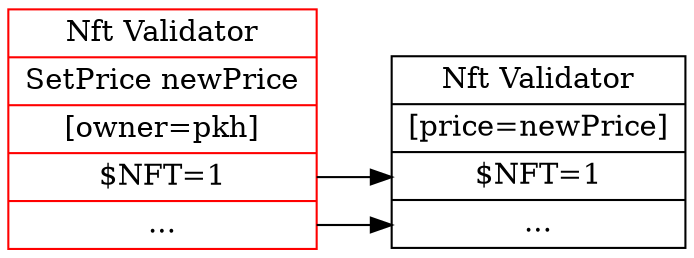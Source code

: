 digraph SetPrice {
  rankdir=LR;
  node [shape="record"];

  // inputs
  Nft_In [color=red,label=
    "{{
    Nft Validator
    | SetPrice newPrice
    | [owner=pkh]
    |<v1> $NFT=1
    |<vr> ...
    }}"
  ];

  // outputs
  Nft_Out [label=
    "{{
    Nft Validator
    | [price=newPrice]
    | <v1> $NFT=1
    | <vr> ...
    }}"
  ];

  // value flow
  Nft_In:v1 -> Nft_Out:v1
  Nft_In:vr -> Nft_Out:vr
}